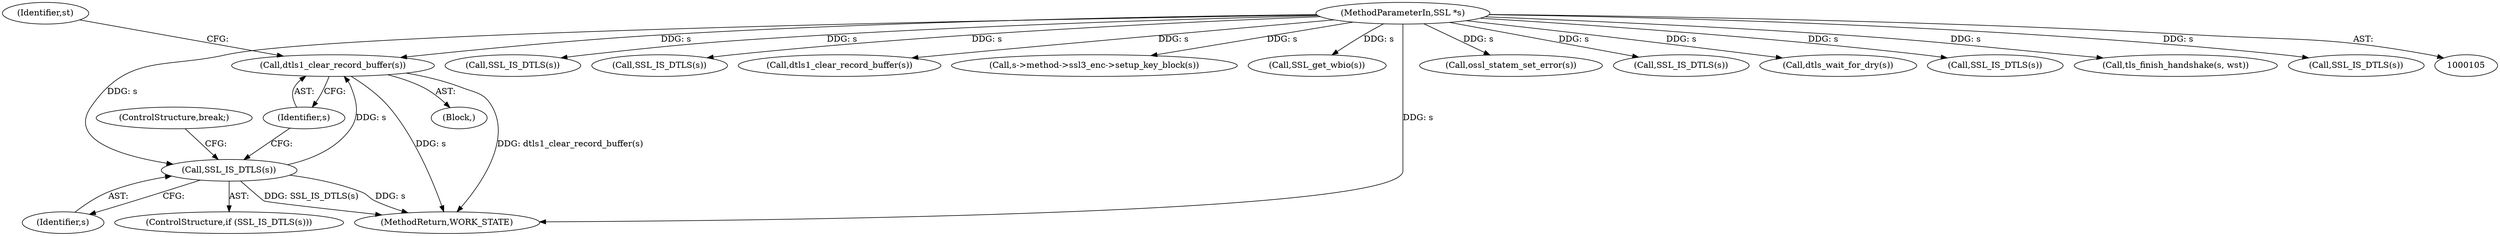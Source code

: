 digraph "1_openssl_f5c7f5dfbaf0d2f7d946d0fe86f08e6bcb36ed0d_3@del" {
"1000143" [label="(Call,dtls1_clear_record_buffer(s))"];
"1000140" [label="(Call,SSL_IS_DTLS(s))"];
"1000106" [label="(MethodParameterIn,SSL *s)"];
"1000229" [label="(MethodReturn,WORK_STATE)"];
"1000128" [label="(Call,SSL_IS_DTLS(s))"];
"1000165" [label="(Call,SSL_IS_DTLS(s))"];
"1000130" [label="(Call,dtls1_clear_record_buffer(s))"];
"1000202" [label="(Call,s->method->ssl3_enc->setup_key_block(s))"];
"1000168" [label="(Call,SSL_get_wbio(s))"];
"1000106" [label="(MethodParameterIn,SSL *s)"];
"1000205" [label="(Call,ossl_statem_set_error(s))"];
"1000153" [label="(Call,SSL_IS_DTLS(s))"];
"1000150" [label="(ControlStructure,break;)"];
"1000144" [label="(Identifier,s)"];
"1000171" [label="(Call,dtls_wait_for_dry(s))"];
"1000140" [label="(Call,SSL_IS_DTLS(s))"];
"1000147" [label="(Identifier,st)"];
"1000141" [label="(Identifier,s)"];
"1000142" [label="(Block,)"];
"1000139" [label="(ControlStructure,if (SSL_IS_DTLS(s)))"];
"1000210" [label="(Call,SSL_IS_DTLS(s))"];
"1000222" [label="(Call,tls_finish_handshake(s, wst))"];
"1000177" [label="(Call,SSL_IS_DTLS(s))"];
"1000143" [label="(Call,dtls1_clear_record_buffer(s))"];
"1000143" -> "1000142"  [label="AST: "];
"1000143" -> "1000144"  [label="CFG: "];
"1000144" -> "1000143"  [label="AST: "];
"1000147" -> "1000143"  [label="CFG: "];
"1000143" -> "1000229"  [label="DDG: s"];
"1000143" -> "1000229"  [label="DDG: dtls1_clear_record_buffer(s)"];
"1000140" -> "1000143"  [label="DDG: s"];
"1000106" -> "1000143"  [label="DDG: s"];
"1000140" -> "1000139"  [label="AST: "];
"1000140" -> "1000141"  [label="CFG: "];
"1000141" -> "1000140"  [label="AST: "];
"1000144" -> "1000140"  [label="CFG: "];
"1000150" -> "1000140"  [label="CFG: "];
"1000140" -> "1000229"  [label="DDG: s"];
"1000140" -> "1000229"  [label="DDG: SSL_IS_DTLS(s)"];
"1000106" -> "1000140"  [label="DDG: s"];
"1000106" -> "1000105"  [label="AST: "];
"1000106" -> "1000229"  [label="DDG: s"];
"1000106" -> "1000128"  [label="DDG: s"];
"1000106" -> "1000130"  [label="DDG: s"];
"1000106" -> "1000153"  [label="DDG: s"];
"1000106" -> "1000165"  [label="DDG: s"];
"1000106" -> "1000168"  [label="DDG: s"];
"1000106" -> "1000171"  [label="DDG: s"];
"1000106" -> "1000177"  [label="DDG: s"];
"1000106" -> "1000202"  [label="DDG: s"];
"1000106" -> "1000205"  [label="DDG: s"];
"1000106" -> "1000210"  [label="DDG: s"];
"1000106" -> "1000222"  [label="DDG: s"];
}
